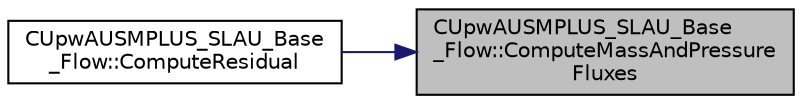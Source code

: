 digraph "CUpwAUSMPLUS_SLAU_Base_Flow::ComputeMassAndPressureFluxes"
{
 // LATEX_PDF_SIZE
  edge [fontname="Helvetica",fontsize="10",labelfontname="Helvetica",labelfontsize="10"];
  node [fontname="Helvetica",fontsize="10",shape=record];
  rankdir="RL";
  Node1 [label="CUpwAUSMPLUS_SLAU_Base\l_Flow::ComputeMassAndPressure\lFluxes",height=0.2,width=0.4,color="black", fillcolor="grey75", style="filled", fontcolor="black",tooltip="Compute the mass flux and pressure based on Primitives_i/j, derived classes must implement this metho..."];
  Node1 -> Node2 [dir="back",color="midnightblue",fontsize="10",style="solid",fontname="Helvetica"];
  Node2 [label="CUpwAUSMPLUS_SLAU_Base\l_Flow::ComputeResidual",height=0.2,width=0.4,color="black", fillcolor="white", style="filled",URL="$classCUpwAUSMPLUS__SLAU__Base__Flow.html#a70d144bce6b01b7d0df01a03ac77e500",tooltip="Compute the AUSM+ and SLAU family of schemes."];
}
